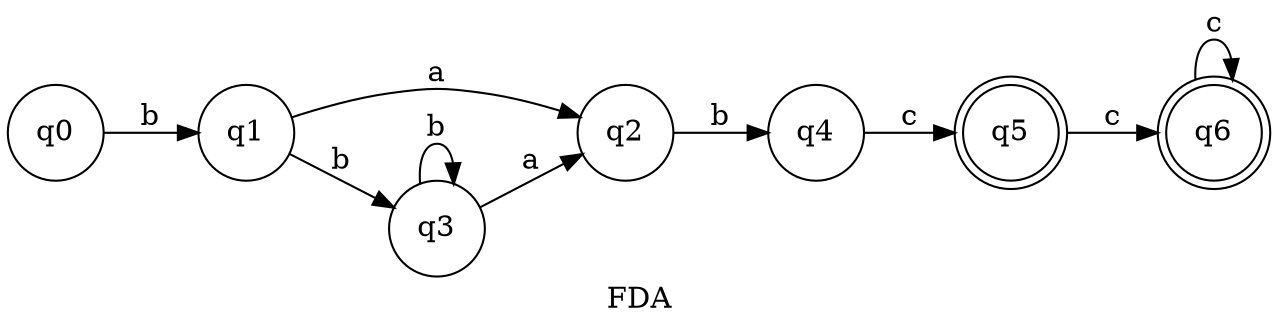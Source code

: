 // AFN
digraph {
	rankdir=LR
	label=FDA
	1616123036960 [label=q0 shape=circle]
	1616123037056 [label=q1 shape=circle]
	1616123037152 [label=q2 shape=circle]
	1616123037344 [label=q4 shape=circle]
	1616123037440 [label=q5 shape=doublecircle]
	1616123037536 [label=q6 shape=doublecircle]
	1616123037536 -> 1616123037536 [label=c]
	1616123037440 -> 1616123037536 [label=c]
	1616123037344 -> 1616123037440 [label=c]
	1616123037152 -> 1616123037344 [label=b]
	1616123037056 -> 1616123037152 [label=a]
	1616123037248 [label=q3 shape=circle]
	1616123037248 -> 1616123037152 [label=a]
	1616123037248 -> 1616123037248 [label=b]
	1616123037056 -> 1616123037248 [label=b]
	1616123036960 -> 1616123037056 [label=b]
}
